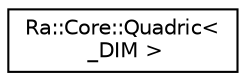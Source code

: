 digraph "Graphical Class Hierarchy"
{
 // INTERACTIVE_SVG=YES
 // LATEX_PDF_SIZE
  edge [fontname="Helvetica",fontsize="10",labelfontname="Helvetica",labelfontsize="10"];
  node [fontname="Helvetica",fontsize="10",shape=record];
  rankdir="LR";
  Node0 [label="Ra::Core::Quadric\<\l _DIM \>",height=0.2,width=0.4,color="black", fillcolor="white", style="filled",URL="$classRa_1_1Core_1_1Quadric.html",tooltip=" "];
}
